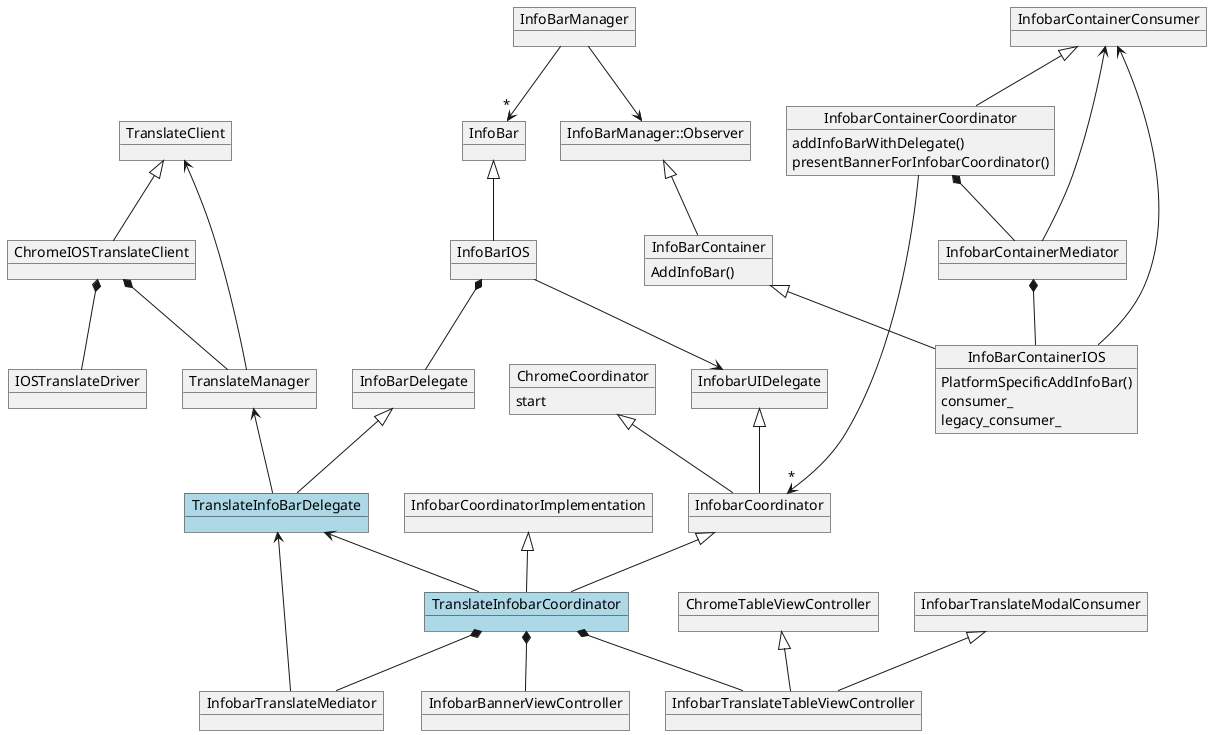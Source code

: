 @startuml

object ChromeCoordinator {
  start
}
object ChromeIOSTranslateClient
object InfoBarContainer {
  AddInfoBar()
}

object InfobarContainerConsumer
object InfobarContainerCoordinator {
  ' Called from common InfoBarContainer infrastructure
  addInfoBarWithDelegate()
  ' I guess this is where infobar gets shown
  ' presentInfobarBannerAnimated
  presentBannerForInfobarCoordinator()
}
object InfoBarContainerIOS {
  PlatformSpecificAddInfoBar()
  ' Handles new infobars: presented = true
  consumer_
  legacy_consumer_
}
object InfobarContainerMediator
object InfobarCoordinator
object InfobarCoordinatorImplementation
object InfoBarDelegate
object InfoBar
object InfoBarIOS
object InfoBarManager
object "InfoBarManager::Observer" as IBM_Observer
object InfobarTranslateMediator
object InfobarUIDelegate
object IOSTranslateDriver
object TranslateClient

' The main IOS class
object TranslateInfobarCoordinator #LightBlue
object TranslateInfoBarDelegate #LightBlue
object TranslateManager

object InfobarBannerViewController
' ModalViewController
' Model is passed to setupModalViewControllerWithPrefs as a dictionary
' setupModalViewControllerWithPrefs can be called multiple times. Refreshes
' view.
object InfobarTranslateTableViewController
object ChromeTableViewController
object InfobarTranslateModalConsumer

TranslateClient <|-- ChromeIOSTranslateClient

ChromeIOSTranslateClient *-- TranslateManager
ChromeIOSTranslateClient *-- IOSTranslateDriver

TranslateManager -up-> TranslateClient

InfoBarIOS *-- InfoBarDelegate
InfoBarIOS --> InfobarUIDelegate
InfobarCoordinator <|-- TranslateInfobarCoordinator
InfobarCoordinatorImplementation <|-- TranslateInfobarCoordinator
InfobarUIDelegate <|-- InfobarCoordinator
InfoBarDelegate <|-- TranslateInfoBarDelegate
InfoBarContainer <|-- InfoBarContainerIOS
InfoBarContainerIOS -up-> InfobarContainerConsumer

InfobarContainerCoordinator *-- InfobarContainerMediator
InfobarContainerCoordinator --> "*" InfobarCoordinator
InfobarContainerConsumer <|-- InfobarContainerCoordinator
InfobarContainerMediator -up-> InfobarContainerConsumer
InfobarContainerMediator *-- InfoBarContainerIOS
TranslateInfoBarDelegate -up-> TranslateManager

InfoBarManager --> IBM_Observer
IBM_Observer <|-- InfoBarContainer
InfoBarManager --> "*" InfoBar

InfoBar <|-- InfoBarIOS

ChromeCoordinator <|-- InfobarCoordinator
TranslateInfobarCoordinator *-- InfobarTranslateMediator
TranslateInfobarCoordinator -up-> TranslateInfoBarDelegate
InfobarTranslateMediator -up-> TranslateInfoBarDelegate
TranslateInfobarCoordinator *-- InfobarBannerViewController
TranslateInfobarCoordinator *-- InfobarTranslateTableViewController
ChromeTableViewController <|-- InfobarTranslateTableViewController
InfobarTranslateModalConsumer <|-- InfobarTranslateTableViewController
@enduml